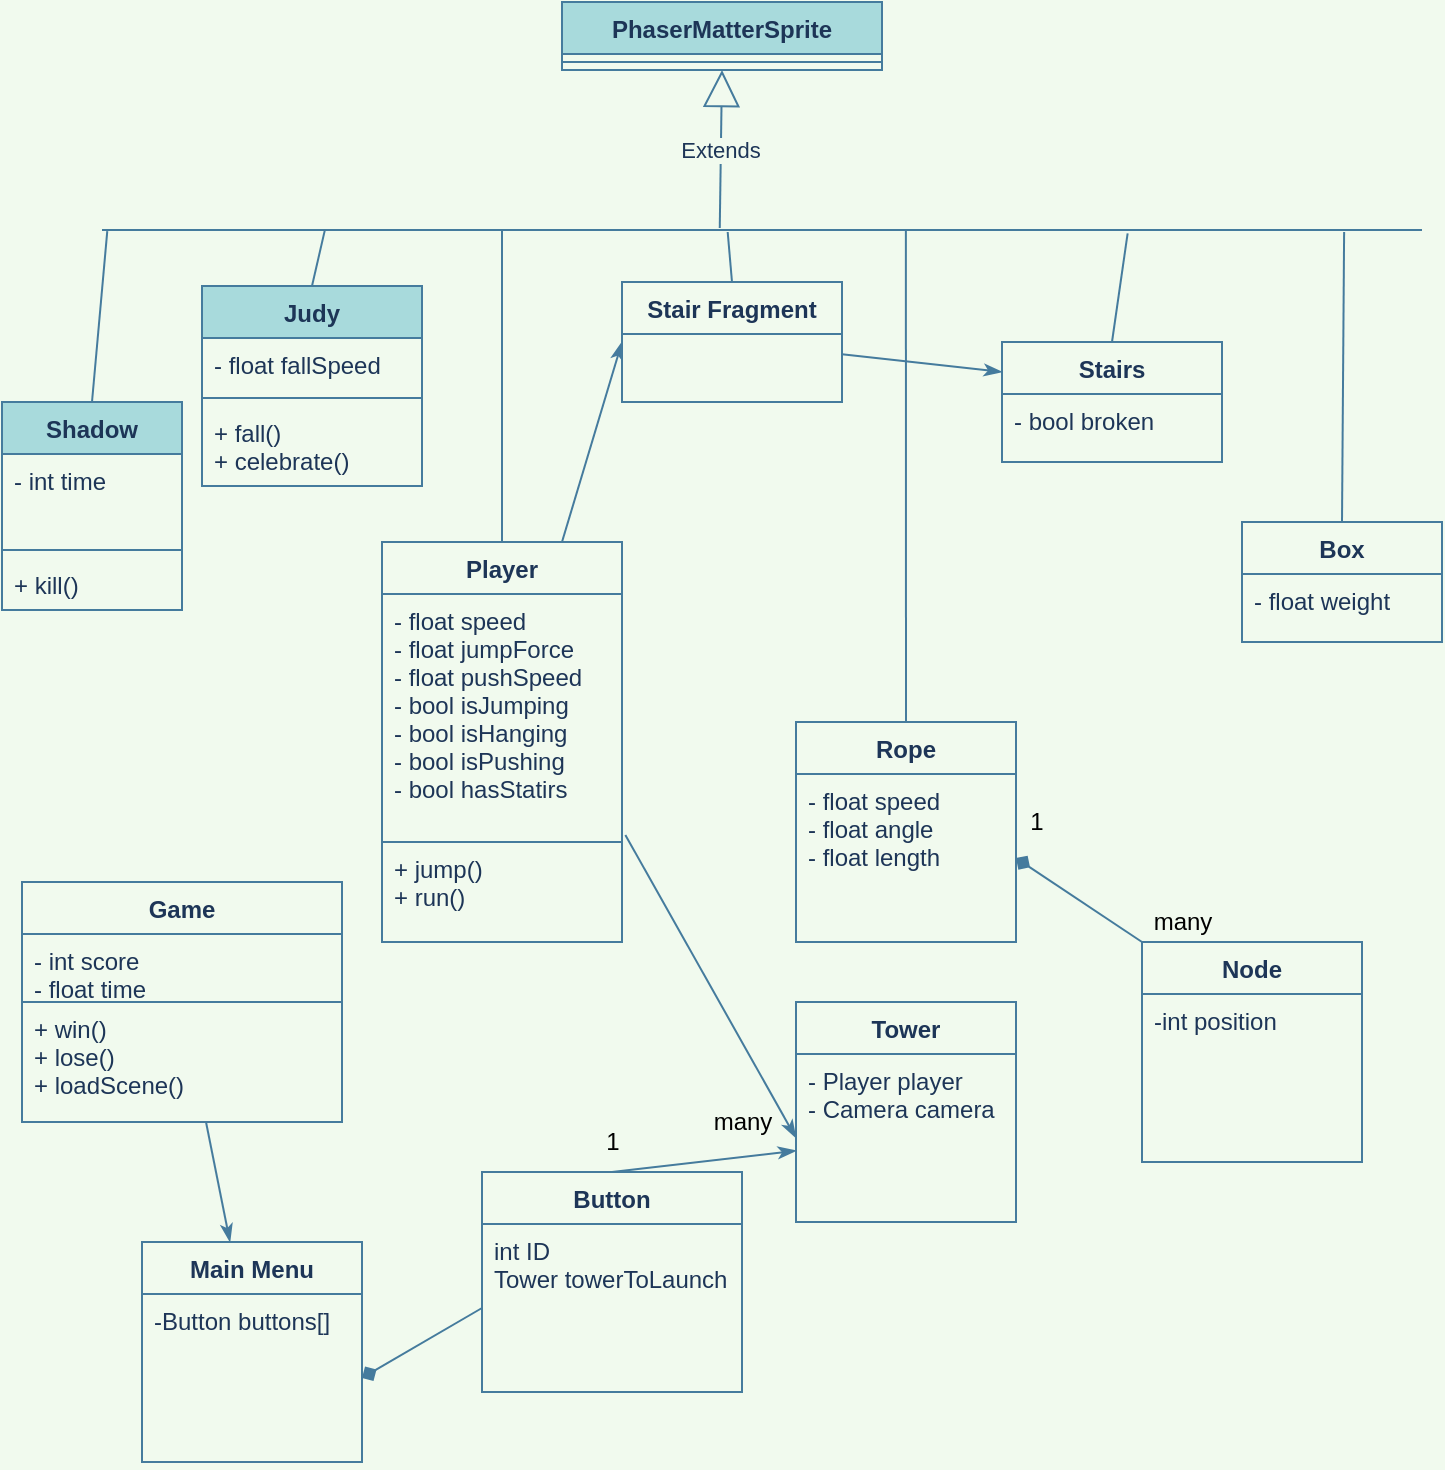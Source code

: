 <mxfile>
    <diagram id="k6yQRurMRuqGuWbhutSn" name="Page-1">
        <mxGraphModel dx="1883" dy="1749" grid="1" gridSize="10" guides="1" tooltips="1" connect="1" arrows="1" fold="1" page="1" pageScale="1" pageWidth="827" pageHeight="1169" background="#F1FAEE" math="0" shadow="0">
            <root>
                <mxCell id="0"/>
                <mxCell id="1" parent="0"/>
                <mxCell id="gpl1uJp6B_uK1GU-q4Aq-36" style="edgeStyle=none;rounded=0;orthogonalLoop=1;jettySize=auto;html=1;exitX=0.5;exitY=0;exitDx=0;exitDy=0;endArrow=none;endFill=0;labelBackgroundColor=#F1FAEE;strokeColor=#457B9D;fontColor=#1D3557;" parent="1" source="FwPX627imYdvhKgN3LUX-1" edge="1">
                    <mxGeometry relative="1" as="geometry">
                        <mxPoint x="-560" y="-986" as="targetPoint"/>
                    </mxGeometry>
                </mxCell>
                <mxCell id="FwPX627imYdvhKgN3LUX-1" value="Player" style="swimlane;fontStyle=1;align=center;verticalAlign=top;childLayout=stackLayout;horizontal=1;startSize=26;horizontalStack=0;resizeParent=1;resizeParentMax=0;resizeLast=0;collapsible=1;marginBottom=0;fillColor=none;strokeColor=#457B9D;fontColor=#1D3557;" parent="1" vertex="1">
                    <mxGeometry x="-620" y="-830" width="120" height="200" as="geometry">
                        <mxRectangle x="200" y="240" width="70" height="26" as="alternateBounds"/>
                    </mxGeometry>
                </mxCell>
                <mxCell id="FwPX627imYdvhKgN3LUX-2" value="- float speed&#10;- float jumpForce&#10;- float pushSpeed&#10;- bool isJumping&#10;- bool isHanging&#10;- bool isPushing&#10;- bool hasStatirs&#10;&#10;&#10;&#10;" style="text;strokeColor=#457B9D;fillColor=none;align=left;verticalAlign=top;spacingLeft=4;spacingRight=4;overflow=hidden;rotatable=0;points=[[0,0.5],[1,0.5]];portConstraint=eastwest;fontColor=#1D3557;" parent="FwPX627imYdvhKgN3LUX-1" vertex="1">
                    <mxGeometry y="26" width="120" height="124" as="geometry"/>
                </mxCell>
                <mxCell id="FwPX627imYdvhKgN3LUX-3" value="+ jump()&#10;+ run()&#10;" style="text;strokeColor=#457B9D;fillColor=none;align=left;verticalAlign=top;spacingLeft=4;spacingRight=4;overflow=hidden;rotatable=0;points=[[0,0.5],[1,0.5]];portConstraint=eastwest;fontColor=#1D3557;" parent="FwPX627imYdvhKgN3LUX-1" vertex="1">
                    <mxGeometry y="150" width="120" height="50" as="geometry"/>
                </mxCell>
                <mxCell id="gpl1uJp6B_uK1GU-q4Aq-30" style="edgeStyle=none;rounded=0;orthogonalLoop=1;jettySize=auto;html=1;exitX=0.5;exitY=0;exitDx=0;exitDy=0;entryX=0.941;entryY=0.625;entryDx=0;entryDy=0;entryPerimeter=0;endArrow=none;endFill=0;labelBackgroundColor=#F1FAEE;strokeColor=#457B9D;fontColor=#1D3557;" parent="1" source="FwPX627imYdvhKgN3LUX-4" target="gpl1uJp6B_uK1GU-q4Aq-28" edge="1">
                    <mxGeometry relative="1" as="geometry"/>
                </mxCell>
                <mxCell id="FwPX627imYdvhKgN3LUX-4" value="Box" style="swimlane;fontStyle=1;align=center;verticalAlign=top;childLayout=stackLayout;horizontal=1;startSize=26;horizontalStack=0;resizeParent=1;resizeParentMax=0;resizeLast=0;collapsible=1;marginBottom=0;fillColor=none;strokeColor=#457B9D;fontColor=#1D3557;" parent="1" vertex="1">
                    <mxGeometry x="-190" y="-840" width="100" height="60" as="geometry">
                        <mxRectangle x="200" y="240" width="70" height="26" as="alternateBounds"/>
                    </mxGeometry>
                </mxCell>
                <mxCell id="FwPX627imYdvhKgN3LUX-5" value="- float weight" style="text;strokeColor=#457B9D;fillColor=none;align=left;verticalAlign=top;spacingLeft=4;spacingRight=4;overflow=hidden;rotatable=0;points=[[0,0.5],[1,0.5]];portConstraint=eastwest;fontColor=#1D3557;" parent="FwPX627imYdvhKgN3LUX-4" vertex="1">
                    <mxGeometry y="26" width="100" height="34" as="geometry"/>
                </mxCell>
                <mxCell id="gpl1uJp6B_uK1GU-q4Aq-31" style="edgeStyle=none;rounded=0;orthogonalLoop=1;jettySize=auto;html=1;exitX=0.5;exitY=0;exitDx=0;exitDy=0;entryX=0.777;entryY=0.708;entryDx=0;entryDy=0;entryPerimeter=0;endArrow=none;endFill=0;labelBackgroundColor=#F1FAEE;strokeColor=#457B9D;fontColor=#1D3557;" parent="1" source="FwPX627imYdvhKgN3LUX-6" target="gpl1uJp6B_uK1GU-q4Aq-28" edge="1">
                    <mxGeometry relative="1" as="geometry"/>
                </mxCell>
                <mxCell id="FwPX627imYdvhKgN3LUX-6" value="Stairs" style="swimlane;fontStyle=1;align=center;verticalAlign=top;childLayout=stackLayout;horizontal=1;startSize=26;horizontalStack=0;resizeParent=1;resizeParentMax=0;resizeLast=0;collapsible=1;marginBottom=0;fillColor=none;strokeColor=#457B9D;fontColor=#1D3557;" parent="1" vertex="1">
                    <mxGeometry x="-310" y="-930" width="110" height="60" as="geometry">
                        <mxRectangle x="200" y="240" width="70" height="26" as="alternateBounds"/>
                    </mxGeometry>
                </mxCell>
                <mxCell id="FwPX627imYdvhKgN3LUX-7" value="- bool broken" style="text;strokeColor=#457B9D;fillColor=none;align=left;verticalAlign=top;spacingLeft=4;spacingRight=4;overflow=hidden;rotatable=0;points=[[0,0.5],[1,0.5]];portConstraint=eastwest;fontColor=#1D3557;" parent="FwPX627imYdvhKgN3LUX-6" vertex="1">
                    <mxGeometry y="26" width="110" height="34" as="geometry"/>
                </mxCell>
                <mxCell id="gpl1uJp6B_uK1GU-q4Aq-33" style="edgeStyle=none;rounded=0;orthogonalLoop=1;jettySize=auto;html=1;exitX=0.5;exitY=0;exitDx=0;exitDy=0;entryX=0.474;entryY=0.625;entryDx=0;entryDy=0;entryPerimeter=0;endArrow=none;endFill=0;labelBackgroundColor=#F1FAEE;strokeColor=#457B9D;fontColor=#1D3557;" parent="1" source="FwPX627imYdvhKgN3LUX-8" target="gpl1uJp6B_uK1GU-q4Aq-28" edge="1">
                    <mxGeometry relative="1" as="geometry"/>
                </mxCell>
                <mxCell id="31" style="edgeStyle=none;html=1;entryX=0;entryY=0.25;entryDx=0;entryDy=0;shadow=0;endArrow=classicThin;endFill=1;strokeColor=#457B9D;strokeWidth=1;" edge="1" parent="1" source="FwPX627imYdvhKgN3LUX-8" target="FwPX627imYdvhKgN3LUX-6">
                    <mxGeometry relative="1" as="geometry"/>
                </mxCell>
                <mxCell id="FwPX627imYdvhKgN3LUX-8" value="Stair Fragment" style="swimlane;fontStyle=1;align=center;verticalAlign=top;childLayout=stackLayout;horizontal=1;startSize=26;horizontalStack=0;resizeParent=1;resizeParentMax=0;resizeLast=0;collapsible=1;marginBottom=0;fillColor=none;strokeColor=#457B9D;fontColor=#1D3557;" parent="1" vertex="1">
                    <mxGeometry x="-500" y="-960" width="110" height="60" as="geometry">
                        <mxRectangle x="200" y="240" width="70" height="26" as="alternateBounds"/>
                    </mxGeometry>
                </mxCell>
                <mxCell id="FwPX627imYdvhKgN3LUX-9" value="" style="text;strokeColor=#457B9D;fillColor=none;align=left;verticalAlign=top;spacingLeft=4;spacingRight=4;overflow=hidden;rotatable=0;points=[[0,0.5],[1,0.5]];portConstraint=eastwest;fontColor=#1D3557;" parent="FwPX627imYdvhKgN3LUX-8" vertex="1">
                    <mxGeometry y="26" width="110" height="34" as="geometry"/>
                </mxCell>
                <mxCell id="gpl1uJp6B_uK1GU-q4Aq-32" style="edgeStyle=none;rounded=0;orthogonalLoop=1;jettySize=auto;html=1;exitX=0.5;exitY=0;exitDx=0;exitDy=0;entryX=0.609;entryY=0.542;entryDx=0;entryDy=0;entryPerimeter=0;endArrow=none;endFill=0;labelBackgroundColor=#F1FAEE;strokeColor=#457B9D;fontColor=#1D3557;" parent="1" source="FwPX627imYdvhKgN3LUX-10" target="gpl1uJp6B_uK1GU-q4Aq-28" edge="1">
                    <mxGeometry relative="1" as="geometry"/>
                </mxCell>
                <mxCell id="FwPX627imYdvhKgN3LUX-10" value="Rope" style="swimlane;fontStyle=1;align=center;verticalAlign=top;childLayout=stackLayout;horizontal=1;startSize=26;horizontalStack=0;resizeParent=1;resizeParentMax=0;resizeLast=0;collapsible=1;marginBottom=0;fillColor=none;strokeColor=#457B9D;fontColor=#1D3557;" parent="1" vertex="1">
                    <mxGeometry x="-413" y="-740" width="110" height="110" as="geometry">
                        <mxRectangle x="200" y="240" width="70" height="26" as="alternateBounds"/>
                    </mxGeometry>
                </mxCell>
                <mxCell id="FwPX627imYdvhKgN3LUX-11" value="- float speed&#10;- float angle&#10;- float length" style="text;strokeColor=#457B9D;fillColor=none;align=left;verticalAlign=top;spacingLeft=4;spacingRight=4;overflow=hidden;rotatable=0;points=[[0,0.5],[1,0.5]];portConstraint=eastwest;fontColor=#1D3557;" parent="FwPX627imYdvhKgN3LUX-10" vertex="1">
                    <mxGeometry y="26" width="110" height="84" as="geometry"/>
                </mxCell>
                <mxCell id="17" style="edgeStyle=none;html=1;shadow=0;endArrow=classicThin;endFill=1;strokeColor=#457B9D;strokeWidth=1;" edge="1" parent="1" source="FwPX627imYdvhKgN3LUX-12" target="13">
                    <mxGeometry relative="1" as="geometry"/>
                </mxCell>
                <mxCell id="FwPX627imYdvhKgN3LUX-12" value="Game" style="swimlane;fontStyle=1;align=center;verticalAlign=top;childLayout=stackLayout;horizontal=1;startSize=26;horizontalStack=0;resizeParent=1;resizeParentMax=0;resizeLast=0;collapsible=1;marginBottom=0;fillColor=none;strokeColor=#457B9D;fontColor=#1D3557;" parent="1" vertex="1">
                    <mxGeometry x="-800" y="-660" width="160" height="120" as="geometry">
                        <mxRectangle x="200" y="240" width="70" height="26" as="alternateBounds"/>
                    </mxGeometry>
                </mxCell>
                <mxCell id="FwPX627imYdvhKgN3LUX-13" value="- int score&#10;- float time&#10;" style="text;strokeColor=#457B9D;fillColor=none;align=left;verticalAlign=top;spacingLeft=4;spacingRight=4;overflow=hidden;rotatable=0;points=[[0,0.5],[1,0.5]];portConstraint=eastwest;fontColor=#1D3557;" parent="FwPX627imYdvhKgN3LUX-12" vertex="1">
                    <mxGeometry y="26" width="160" height="34" as="geometry"/>
                </mxCell>
                <mxCell id="FwPX627imYdvhKgN3LUX-14" value="+ win()&#10;+ lose()&#10;+ loadScene()" style="text;strokeColor=none;fillColor=none;align=left;verticalAlign=top;spacingLeft=4;spacingRight=4;overflow=hidden;rotatable=0;points=[[0,0.5],[1,0.5]];portConstraint=eastwest;fontColor=#1D3557;" parent="FwPX627imYdvhKgN3LUX-12" vertex="1">
                    <mxGeometry y="60" width="160" height="60" as="geometry"/>
                </mxCell>
                <mxCell id="gpl1uJp6B_uK1GU-q4Aq-9" value="Judy" style="swimlane;fontStyle=1;align=center;verticalAlign=top;childLayout=stackLayout;horizontal=1;startSize=26;horizontalStack=0;resizeParent=1;resizeParentMax=0;resizeLast=0;collapsible=1;marginBottom=0;fillColor=#A8DADC;strokeColor=#457B9D;fontColor=#1D3557;" parent="1" vertex="1">
                    <mxGeometry x="-710" y="-958" width="110" height="100" as="geometry"/>
                </mxCell>
                <mxCell id="gpl1uJp6B_uK1GU-q4Aq-10" value="- float fallSpeed" style="text;strokeColor=none;fillColor=none;align=left;verticalAlign=top;spacingLeft=4;spacingRight=4;overflow=hidden;rotatable=0;points=[[0,0.5],[1,0.5]];portConstraint=eastwest;fontColor=#1D3557;" parent="gpl1uJp6B_uK1GU-q4Aq-9" vertex="1">
                    <mxGeometry y="26" width="110" height="26" as="geometry"/>
                </mxCell>
                <mxCell id="gpl1uJp6B_uK1GU-q4Aq-11" value="" style="line;strokeWidth=1;fillColor=none;align=left;verticalAlign=middle;spacingTop=-1;spacingLeft=3;spacingRight=3;rotatable=0;labelPosition=right;points=[];portConstraint=eastwest;labelBackgroundColor=#F1FAEE;strokeColor=#457B9D;fontColor=#1D3557;" parent="gpl1uJp6B_uK1GU-q4Aq-9" vertex="1">
                    <mxGeometry y="52" width="110" height="8" as="geometry"/>
                </mxCell>
                <mxCell id="gpl1uJp6B_uK1GU-q4Aq-12" value="+ fall()&#10;+ celebrate()" style="text;strokeColor=none;fillColor=none;align=left;verticalAlign=top;spacingLeft=4;spacingRight=4;overflow=hidden;rotatable=0;points=[[0,0.5],[1,0.5]];portConstraint=eastwest;fontColor=#1D3557;" parent="gpl1uJp6B_uK1GU-q4Aq-9" vertex="1">
                    <mxGeometry y="60" width="110" height="40" as="geometry"/>
                </mxCell>
                <mxCell id="gpl1uJp6B_uK1GU-q4Aq-35" style="edgeStyle=none;rounded=0;orthogonalLoop=1;jettySize=auto;html=1;exitX=0.5;exitY=0;exitDx=0;exitDy=0;entryX=0.004;entryY=0.568;entryDx=0;entryDy=0;entryPerimeter=0;endArrow=none;endFill=0;labelBackgroundColor=#F1FAEE;strokeColor=#457B9D;fontColor=#1D3557;" parent="1" source="gpl1uJp6B_uK1GU-q4Aq-16" target="gpl1uJp6B_uK1GU-q4Aq-28" edge="1">
                    <mxGeometry relative="1" as="geometry"/>
                </mxCell>
                <mxCell id="gpl1uJp6B_uK1GU-q4Aq-16" value="Shadow" style="swimlane;fontStyle=1;align=center;verticalAlign=top;childLayout=stackLayout;horizontal=1;startSize=26;horizontalStack=0;resizeParent=1;resizeParentMax=0;resizeLast=0;collapsible=1;marginBottom=0;fillColor=#A8DADC;strokeColor=#457B9D;fontColor=#1D3557;" parent="1" vertex="1">
                    <mxGeometry x="-810" y="-900" width="90" height="104" as="geometry">
                        <mxRectangle x="-670" y="-952" width="80" height="26" as="alternateBounds"/>
                    </mxGeometry>
                </mxCell>
                <mxCell id="gpl1uJp6B_uK1GU-q4Aq-17" value="- int time" style="text;strokeColor=none;fillColor=none;align=left;verticalAlign=top;spacingLeft=4;spacingRight=4;overflow=hidden;rotatable=0;points=[[0,0.5],[1,0.5]];portConstraint=eastwest;fontColor=#1D3557;" parent="gpl1uJp6B_uK1GU-q4Aq-16" vertex="1">
                    <mxGeometry y="26" width="90" height="44" as="geometry"/>
                </mxCell>
                <mxCell id="gpl1uJp6B_uK1GU-q4Aq-18" value="" style="line;strokeWidth=1;fillColor=none;align=left;verticalAlign=middle;spacingTop=-1;spacingLeft=3;spacingRight=3;rotatable=0;labelPosition=right;points=[];portConstraint=eastwest;labelBackgroundColor=#F1FAEE;strokeColor=#457B9D;fontColor=#1D3557;" parent="gpl1uJp6B_uK1GU-q4Aq-16" vertex="1">
                    <mxGeometry y="70" width="90" height="8" as="geometry"/>
                </mxCell>
                <mxCell id="gpl1uJp6B_uK1GU-q4Aq-19" value="+ kill()" style="text;strokeColor=none;fillColor=none;align=left;verticalAlign=top;spacingLeft=4;spacingRight=4;overflow=hidden;rotatable=0;points=[[0,0.5],[1,0.5]];portConstraint=eastwest;fontColor=#1D3557;" parent="gpl1uJp6B_uK1GU-q4Aq-16" vertex="1">
                    <mxGeometry y="78" width="90" height="26" as="geometry"/>
                </mxCell>
                <mxCell id="gpl1uJp6B_uK1GU-q4Aq-20" value="PhaserMatterSprite" style="swimlane;fontStyle=1;align=center;verticalAlign=top;childLayout=stackLayout;horizontal=1;startSize=26;horizontalStack=0;resizeParent=1;resizeParentMax=0;resizeLast=0;collapsible=1;marginBottom=0;fillColor=#A8DADC;strokeColor=#457B9D;fontColor=#1D3557;" parent="1" vertex="1">
                    <mxGeometry x="-530" y="-1100" width="160" height="34" as="geometry"/>
                </mxCell>
                <mxCell id="gpl1uJp6B_uK1GU-q4Aq-22" value="" style="line;strokeWidth=1;fillColor=none;align=left;verticalAlign=middle;spacingTop=-1;spacingLeft=3;spacingRight=3;rotatable=0;labelPosition=right;points=[];portConstraint=eastwest;labelBackgroundColor=#F1FAEE;strokeColor=#457B9D;fontColor=#1D3557;" parent="gpl1uJp6B_uK1GU-q4Aq-20" vertex="1">
                    <mxGeometry y="26" width="160" height="8" as="geometry"/>
                </mxCell>
                <mxCell id="gpl1uJp6B_uK1GU-q4Aq-28" value="" style="line;strokeWidth=1;fillColor=none;align=left;verticalAlign=middle;spacingTop=-1;spacingLeft=3;spacingRight=3;rotatable=0;labelPosition=right;points=[];portConstraint=eastwest;strokeColor=#457B9D;labelBackgroundColor=#F1FAEE;fontColor=#1D3557;" parent="1" vertex="1">
                    <mxGeometry x="-760" y="-990" width="660" height="8" as="geometry"/>
                </mxCell>
                <mxCell id="gpl1uJp6B_uK1GU-q4Aq-29" value="Extends" style="endArrow=block;endSize=16;endFill=0;html=1;rounded=0;entryX=0.5;entryY=1;entryDx=0;entryDy=0;exitX=0.468;exitY=0.375;exitDx=0;exitDy=0;exitPerimeter=0;labelBackgroundColor=#F1FAEE;strokeColor=#457B9D;fontColor=#1D3557;" parent="1" source="gpl1uJp6B_uK1GU-q4Aq-28" target="gpl1uJp6B_uK1GU-q4Aq-20" edge="1">
                    <mxGeometry width="160" relative="1" as="geometry">
                        <mxPoint x="-470" y="-990" as="sourcePoint"/>
                        <mxPoint x="-449.36" y="-1025.662" as="targetPoint"/>
                    </mxGeometry>
                </mxCell>
                <mxCell id="gpl1uJp6B_uK1GU-q4Aq-39" style="edgeStyle=none;rounded=0;orthogonalLoop=1;jettySize=auto;html=1;exitX=0.5;exitY=0;exitDx=0;exitDy=0;endArrow=none;endFill=0;labelBackgroundColor=#F1FAEE;strokeColor=#457B9D;fontColor=#1D3557;entryX=0.169;entryY=0.445;entryDx=0;entryDy=0;entryPerimeter=0;" parent="1" edge="1" target="gpl1uJp6B_uK1GU-q4Aq-28" source="gpl1uJp6B_uK1GU-q4Aq-9">
                    <mxGeometry relative="1" as="geometry">
                        <mxPoint x="-534.49" y="-830" as="sourcePoint"/>
                        <mxPoint x="-650" y="-980" as="targetPoint"/>
                    </mxGeometry>
                </mxCell>
                <mxCell id="11" style="edgeStyle=none;html=1;exitX=0;exitY=0;exitDx=0;exitDy=0;entryX=1;entryY=0.5;entryDx=0;entryDy=0;endArrow=diamond;endFill=1;strokeWidth=1;shadow=0;fillColor=#1ba1e2;strokeColor=#457B9D;" edge="1" parent="1" source="9" target="FwPX627imYdvhKgN3LUX-11">
                    <mxGeometry relative="1" as="geometry"/>
                </mxCell>
                <mxCell id="9" value="Node" style="swimlane;fontStyle=1;align=center;verticalAlign=top;childLayout=stackLayout;horizontal=1;startSize=26;horizontalStack=0;resizeParent=1;resizeParentMax=0;resizeLast=0;collapsible=1;marginBottom=0;fillColor=none;strokeColor=#457B9D;fontColor=#1D3557;" vertex="1" parent="1">
                    <mxGeometry x="-240" y="-630" width="110" height="110" as="geometry">
                        <mxRectangle x="200" y="240" width="70" height="26" as="alternateBounds"/>
                    </mxGeometry>
                </mxCell>
                <mxCell id="10" value="-int position" style="text;strokeColor=#457B9D;fillColor=none;align=left;verticalAlign=top;spacingLeft=4;spacingRight=4;overflow=hidden;rotatable=0;points=[[0,0.5],[1,0.5]];portConstraint=eastwest;fontColor=#1D3557;" vertex="1" parent="9">
                    <mxGeometry y="26" width="110" height="84" as="geometry"/>
                </mxCell>
                <mxCell id="13" value="Main Menu" style="swimlane;fontStyle=1;align=center;verticalAlign=top;childLayout=stackLayout;horizontal=1;startSize=26;horizontalStack=0;resizeParent=1;resizeParentMax=0;resizeLast=0;collapsible=1;marginBottom=0;fillColor=none;strokeColor=#457B9D;fontColor=#1D3557;" vertex="1" parent="1">
                    <mxGeometry x="-740" y="-480" width="110" height="110" as="geometry">
                        <mxRectangle x="200" y="240" width="70" height="26" as="alternateBounds"/>
                    </mxGeometry>
                </mxCell>
                <mxCell id="14" value="-Button buttons[]&#10;" style="text;strokeColor=#457B9D;fillColor=none;align=left;verticalAlign=top;spacingLeft=4;spacingRight=4;overflow=hidden;rotatable=0;points=[[0,0.5],[1,0.5]];portConstraint=eastwest;fontColor=#1D3557;" vertex="1" parent="13">
                    <mxGeometry y="26" width="110" height="84" as="geometry"/>
                </mxCell>
                <mxCell id="15" value="Tower" style="swimlane;fontStyle=1;align=center;verticalAlign=top;childLayout=stackLayout;horizontal=1;startSize=26;horizontalStack=0;resizeParent=1;resizeParentMax=0;resizeLast=0;collapsible=1;marginBottom=0;fillColor=none;strokeColor=#457B9D;fontColor=#1D3557;" vertex="1" parent="1">
                    <mxGeometry x="-413" y="-600" width="110" height="110" as="geometry">
                        <mxRectangle x="200" y="240" width="70" height="26" as="alternateBounds"/>
                    </mxGeometry>
                </mxCell>
                <mxCell id="16" value="- Player player&#10;- Camera camera" style="text;strokeColor=#457B9D;fillColor=none;align=left;verticalAlign=top;spacingLeft=4;spacingRight=4;overflow=hidden;rotatable=0;points=[[0,0.5],[1,0.5]];portConstraint=eastwest;fontColor=#1D3557;" vertex="1" parent="15">
                    <mxGeometry y="26" width="110" height="84" as="geometry"/>
                </mxCell>
                <mxCell id="19" style="edgeStyle=none;html=1;shadow=0;endArrow=classicThin;endFill=1;strokeColor=#457B9D;strokeWidth=1;exitX=0.5;exitY=0;exitDx=0;exitDy=0;" edge="1" parent="1" source="20" target="16">
                    <mxGeometry relative="1" as="geometry">
                        <mxPoint x="-759" y="-646" as="targetPoint"/>
                    </mxGeometry>
                </mxCell>
                <mxCell id="20" value="Button" style="swimlane;fontStyle=1;align=center;verticalAlign=top;childLayout=stackLayout;horizontal=1;startSize=26;horizontalStack=0;resizeParent=1;resizeParentMax=0;resizeLast=0;collapsible=1;marginBottom=0;fillColor=none;strokeColor=#457B9D;fontColor=#1D3557;" vertex="1" parent="1">
                    <mxGeometry x="-570" y="-515" width="130" height="110" as="geometry">
                        <mxRectangle x="200" y="240" width="70" height="26" as="alternateBounds"/>
                    </mxGeometry>
                </mxCell>
                <mxCell id="21" value="int ID&#10;Tower towerToLaunch" style="text;strokeColor=#457B9D;fillColor=none;align=left;verticalAlign=top;spacingLeft=4;spacingRight=4;overflow=hidden;rotatable=0;points=[[0,0.5],[1,0.5]];portConstraint=eastwest;fontColor=#1D3557;" vertex="1" parent="20">
                    <mxGeometry y="26" width="130" height="84" as="geometry"/>
                </mxCell>
                <mxCell id="22" style="edgeStyle=none;html=1;exitX=0;exitY=0.5;exitDx=0;exitDy=0;entryX=1;entryY=0.5;entryDx=0;entryDy=0;shadow=0;endArrow=diamond;endFill=1;strokeColor=#457B9D;strokeWidth=1;" edge="1" parent="1" source="21" target="14">
                    <mxGeometry relative="1" as="geometry"/>
                </mxCell>
                <mxCell id="25" value="&lt;font color=&quot;#000000&quot;&gt;1&lt;/font&gt;" style="text;html=1;align=center;verticalAlign=middle;resizable=0;points=[];autosize=1;strokeColor=none;" vertex="1" parent="1">
                    <mxGeometry x="-515" y="-540" width="20" height="20" as="geometry"/>
                </mxCell>
                <mxCell id="26" value="&lt;font color=&quot;#000000&quot;&gt;many&lt;/font&gt;" style="text;html=1;align=center;verticalAlign=middle;resizable=0;points=[];autosize=1;strokeColor=none;" vertex="1" parent="1">
                    <mxGeometry x="-460" y="-550" width="40" height="20" as="geometry"/>
                </mxCell>
                <mxCell id="27" value="&lt;font color=&quot;#000000&quot;&gt;1&lt;/font&gt;" style="text;html=1;align=center;verticalAlign=middle;resizable=0;points=[];autosize=1;strokeColor=none;" vertex="1" parent="1">
                    <mxGeometry x="-303" y="-700" width="20" height="20" as="geometry"/>
                </mxCell>
                <mxCell id="28" value="&lt;font color=&quot;#000000&quot;&gt;many&lt;/font&gt;" style="text;html=1;align=center;verticalAlign=middle;resizable=0;points=[];autosize=1;strokeColor=none;" vertex="1" parent="1">
                    <mxGeometry x="-240" y="-650" width="40" height="20" as="geometry"/>
                </mxCell>
                <mxCell id="29" style="edgeStyle=none;html=1;entryX=0;entryY=0.5;entryDx=0;entryDy=0;shadow=0;endArrow=classicThin;endFill=1;strokeColor=#457B9D;strokeWidth=1;exitX=1.014;exitY=-0.07;exitDx=0;exitDy=0;exitPerimeter=0;" edge="1" parent="1" source="FwPX627imYdvhKgN3LUX-3" target="16">
                    <mxGeometry relative="1" as="geometry"/>
                </mxCell>
                <mxCell id="30" style="edgeStyle=none;html=1;shadow=0;endArrow=classicThin;endFill=1;strokeColor=#457B9D;strokeWidth=1;entryX=0;entryY=0.5;entryDx=0;entryDy=0;exitX=0.75;exitY=0;exitDx=0;exitDy=0;" edge="1" parent="1" source="FwPX627imYdvhKgN3LUX-1" target="FwPX627imYdvhKgN3LUX-8">
                    <mxGeometry relative="1" as="geometry">
                        <mxPoint x="-505" y="-880" as="targetPoint"/>
                    </mxGeometry>
                </mxCell>
            </root>
        </mxGraphModel>
    </diagram>
</mxfile>